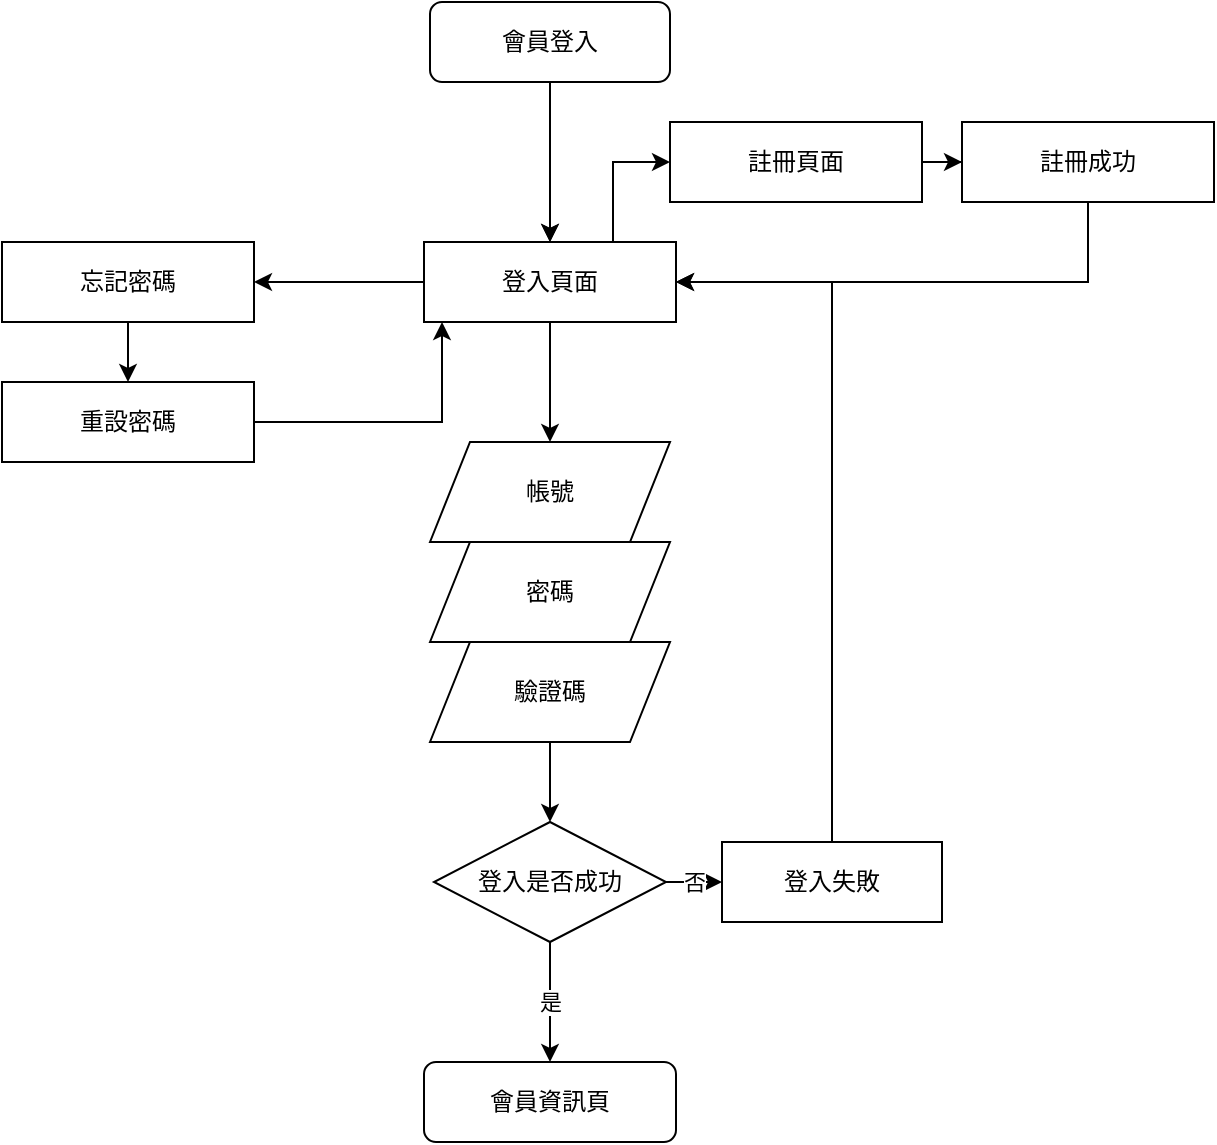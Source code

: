 <mxfile version="21.6.9" type="github">
  <diagram name="第 1 页" id="5xlTIJ7xZ0uIA1DLhqvQ">
    <mxGraphModel dx="1050" dy="534" grid="1" gridSize="10" guides="1" tooltips="1" connect="1" arrows="1" fold="1" page="1" pageScale="1" pageWidth="827" pageHeight="1169" math="0" shadow="0">
      <root>
        <mxCell id="0" />
        <mxCell id="1" parent="0" />
        <mxCell id="xiJ59EsIPp2WgFdT32-B-31" value="" style="edgeStyle=orthogonalEdgeStyle;rounded=0;orthogonalLoop=1;jettySize=auto;html=1;" parent="1" source="xiJ59EsIPp2WgFdT32-B-1" target="xiJ59EsIPp2WgFdT32-B-7" edge="1">
          <mxGeometry relative="1" as="geometry" />
        </mxCell>
        <mxCell id="xiJ59EsIPp2WgFdT32-B-33" value="" style="edgeStyle=orthogonalEdgeStyle;rounded=0;orthogonalLoop=1;jettySize=auto;html=1;exitX=0.5;exitY=1;exitDx=0;exitDy=0;entryX=0.5;entryY=0;entryDx=0;entryDy=0;" parent="1" source="xiJ59EsIPp2WgFdT32-B-1" target="xiJ59EsIPp2WgFdT32-B-7" edge="1">
          <mxGeometry relative="1" as="geometry" />
        </mxCell>
        <mxCell id="xiJ59EsIPp2WgFdT32-B-1" value="會員登入" style="rounded=1;whiteSpace=wrap;html=1;" parent="1" vertex="1">
          <mxGeometry x="354" y="20" width="120" height="40" as="geometry" />
        </mxCell>
        <mxCell id="xiJ59EsIPp2WgFdT32-B-5" value="會員資訊頁" style="rounded=1;whiteSpace=wrap;html=1;" parent="1" vertex="1">
          <mxGeometry x="351" y="550" width="126" height="40" as="geometry" />
        </mxCell>
        <mxCell id="xiJ59EsIPp2WgFdT32-B-36" style="edgeStyle=orthogonalEdgeStyle;rounded=0;orthogonalLoop=1;jettySize=auto;html=1;entryX=0.5;entryY=0;entryDx=0;entryDy=0;" parent="1" source="xiJ59EsIPp2WgFdT32-B-7" target="xiJ59EsIPp2WgFdT32-B-8" edge="1">
          <mxGeometry relative="1" as="geometry" />
        </mxCell>
        <mxCell id="WYfKJsVKejKhtKIQOyxS-8" style="edgeStyle=orthogonalEdgeStyle;rounded=0;orthogonalLoop=1;jettySize=auto;html=1;exitX=0.75;exitY=0;exitDx=0;exitDy=0;entryX=0;entryY=0.5;entryDx=0;entryDy=0;" parent="1" source="xiJ59EsIPp2WgFdT32-B-7" target="WYfKJsVKejKhtKIQOyxS-7" edge="1">
          <mxGeometry relative="1" as="geometry" />
        </mxCell>
        <mxCell id="Qvs94KAMOrVhAdQ-PG9p-1" style="edgeStyle=orthogonalEdgeStyle;rounded=0;orthogonalLoop=1;jettySize=auto;html=1;exitX=0;exitY=0.5;exitDx=0;exitDy=0;" edge="1" parent="1" source="xiJ59EsIPp2WgFdT32-B-7" target="WYfKJsVKejKhtKIQOyxS-2">
          <mxGeometry relative="1" as="geometry" />
        </mxCell>
        <mxCell id="xiJ59EsIPp2WgFdT32-B-7" value="登入頁面" style="rounded=0;whiteSpace=wrap;html=1;" parent="1" vertex="1">
          <mxGeometry x="351" y="140" width="126" height="40" as="geometry" />
        </mxCell>
        <mxCell id="xiJ59EsIPp2WgFdT32-B-9" value="密碼" style="shape=parallelogram;perimeter=parallelogramPerimeter;whiteSpace=wrap;html=1;fixedSize=1;" parent="1" vertex="1">
          <mxGeometry x="354" y="290" width="120" height="50" as="geometry" />
        </mxCell>
        <mxCell id="xiJ59EsIPp2WgFdT32-B-27" value="否" style="edgeStyle=orthogonalEdgeStyle;rounded=0;orthogonalLoop=1;jettySize=auto;html=1;" parent="1" source="xiJ59EsIPp2WgFdT32-B-10" target="xiJ59EsIPp2WgFdT32-B-12" edge="1">
          <mxGeometry relative="1" as="geometry" />
        </mxCell>
        <mxCell id="xiJ59EsIPp2WgFdT32-B-30" value="是" style="edgeStyle=orthogonalEdgeStyle;rounded=0;orthogonalLoop=1;jettySize=auto;html=1;" parent="1" source="xiJ59EsIPp2WgFdT32-B-10" target="xiJ59EsIPp2WgFdT32-B-5" edge="1">
          <mxGeometry relative="1" as="geometry" />
        </mxCell>
        <mxCell id="xiJ59EsIPp2WgFdT32-B-10" value="登入是否成功" style="rhombus;whiteSpace=wrap;html=1;" parent="1" vertex="1">
          <mxGeometry x="356" y="430" width="116" height="60" as="geometry" />
        </mxCell>
        <mxCell id="xiJ59EsIPp2WgFdT32-B-8" value="帳號" style="shape=parallelogram;perimeter=parallelogramPerimeter;whiteSpace=wrap;html=1;fixedSize=1;" parent="1" vertex="1">
          <mxGeometry x="354" y="240" width="120" height="50" as="geometry" />
        </mxCell>
        <mxCell id="WYfKJsVKejKhtKIQOyxS-1" style="edgeStyle=orthogonalEdgeStyle;rounded=0;orthogonalLoop=1;jettySize=auto;html=1;entryX=1;entryY=0.5;entryDx=0;entryDy=0;" parent="1" source="xiJ59EsIPp2WgFdT32-B-12" target="xiJ59EsIPp2WgFdT32-B-7" edge="1">
          <mxGeometry relative="1" as="geometry">
            <Array as="points">
              <mxPoint x="555" y="160" />
            </Array>
          </mxGeometry>
        </mxCell>
        <mxCell id="xiJ59EsIPp2WgFdT32-B-12" value="登入失敗" style="rounded=0;whiteSpace=wrap;html=1;" parent="1" vertex="1">
          <mxGeometry x="500" y="440" width="110" height="40" as="geometry" />
        </mxCell>
        <mxCell id="xiJ59EsIPp2WgFdT32-B-29" value="" style="edgeStyle=orthogonalEdgeStyle;rounded=0;orthogonalLoop=1;jettySize=auto;html=1;" parent="1" source="xiJ59EsIPp2WgFdT32-B-26" target="xiJ59EsIPp2WgFdT32-B-10" edge="1">
          <mxGeometry relative="1" as="geometry" />
        </mxCell>
        <mxCell id="xiJ59EsIPp2WgFdT32-B-26" value="驗證碼" style="shape=parallelogram;perimeter=parallelogramPerimeter;whiteSpace=wrap;html=1;fixedSize=1;" parent="1" vertex="1">
          <mxGeometry x="354" y="340" width="120" height="50" as="geometry" />
        </mxCell>
        <mxCell id="WYfKJsVKejKhtKIQOyxS-5" value="" style="edgeStyle=orthogonalEdgeStyle;rounded=0;orthogonalLoop=1;jettySize=auto;html=1;" parent="1" source="WYfKJsVKejKhtKIQOyxS-2" target="WYfKJsVKejKhtKIQOyxS-3" edge="1">
          <mxGeometry relative="1" as="geometry" />
        </mxCell>
        <mxCell id="WYfKJsVKejKhtKIQOyxS-2" value="忘記密碼" style="rounded=0;whiteSpace=wrap;html=1;" parent="1" vertex="1">
          <mxGeometry x="140" y="140" width="126" height="40" as="geometry" />
        </mxCell>
        <mxCell id="WYfKJsVKejKhtKIQOyxS-6" style="edgeStyle=orthogonalEdgeStyle;rounded=0;orthogonalLoop=1;jettySize=auto;html=1;" parent="1" source="WYfKJsVKejKhtKIQOyxS-3" target="xiJ59EsIPp2WgFdT32-B-7" edge="1">
          <mxGeometry relative="1" as="geometry">
            <Array as="points">
              <mxPoint x="360" y="230" />
            </Array>
          </mxGeometry>
        </mxCell>
        <mxCell id="WYfKJsVKejKhtKIQOyxS-3" value="重設密碼" style="rounded=0;whiteSpace=wrap;html=1;" parent="1" vertex="1">
          <mxGeometry x="140" y="210" width="126" height="40" as="geometry" />
        </mxCell>
        <mxCell id="WYfKJsVKejKhtKIQOyxS-12" value="" style="edgeStyle=orthogonalEdgeStyle;rounded=0;orthogonalLoop=1;jettySize=auto;html=1;" parent="1" source="WYfKJsVKejKhtKIQOyxS-7" target="WYfKJsVKejKhtKIQOyxS-11" edge="1">
          <mxGeometry relative="1" as="geometry" />
        </mxCell>
        <mxCell id="WYfKJsVKejKhtKIQOyxS-7" value="註冊頁面" style="rounded=0;whiteSpace=wrap;html=1;" parent="1" vertex="1">
          <mxGeometry x="474" y="80" width="126" height="40" as="geometry" />
        </mxCell>
        <mxCell id="WYfKJsVKejKhtKIQOyxS-13" style="edgeStyle=orthogonalEdgeStyle;rounded=0;orthogonalLoop=1;jettySize=auto;html=1;entryX=1;entryY=0.5;entryDx=0;entryDy=0;" parent="1" source="WYfKJsVKejKhtKIQOyxS-11" target="xiJ59EsIPp2WgFdT32-B-7" edge="1">
          <mxGeometry relative="1" as="geometry">
            <Array as="points">
              <mxPoint x="683" y="160" />
            </Array>
          </mxGeometry>
        </mxCell>
        <mxCell id="WYfKJsVKejKhtKIQOyxS-11" value="註冊成功" style="rounded=0;whiteSpace=wrap;html=1;" parent="1" vertex="1">
          <mxGeometry x="620" y="80" width="126" height="40" as="geometry" />
        </mxCell>
      </root>
    </mxGraphModel>
  </diagram>
</mxfile>
